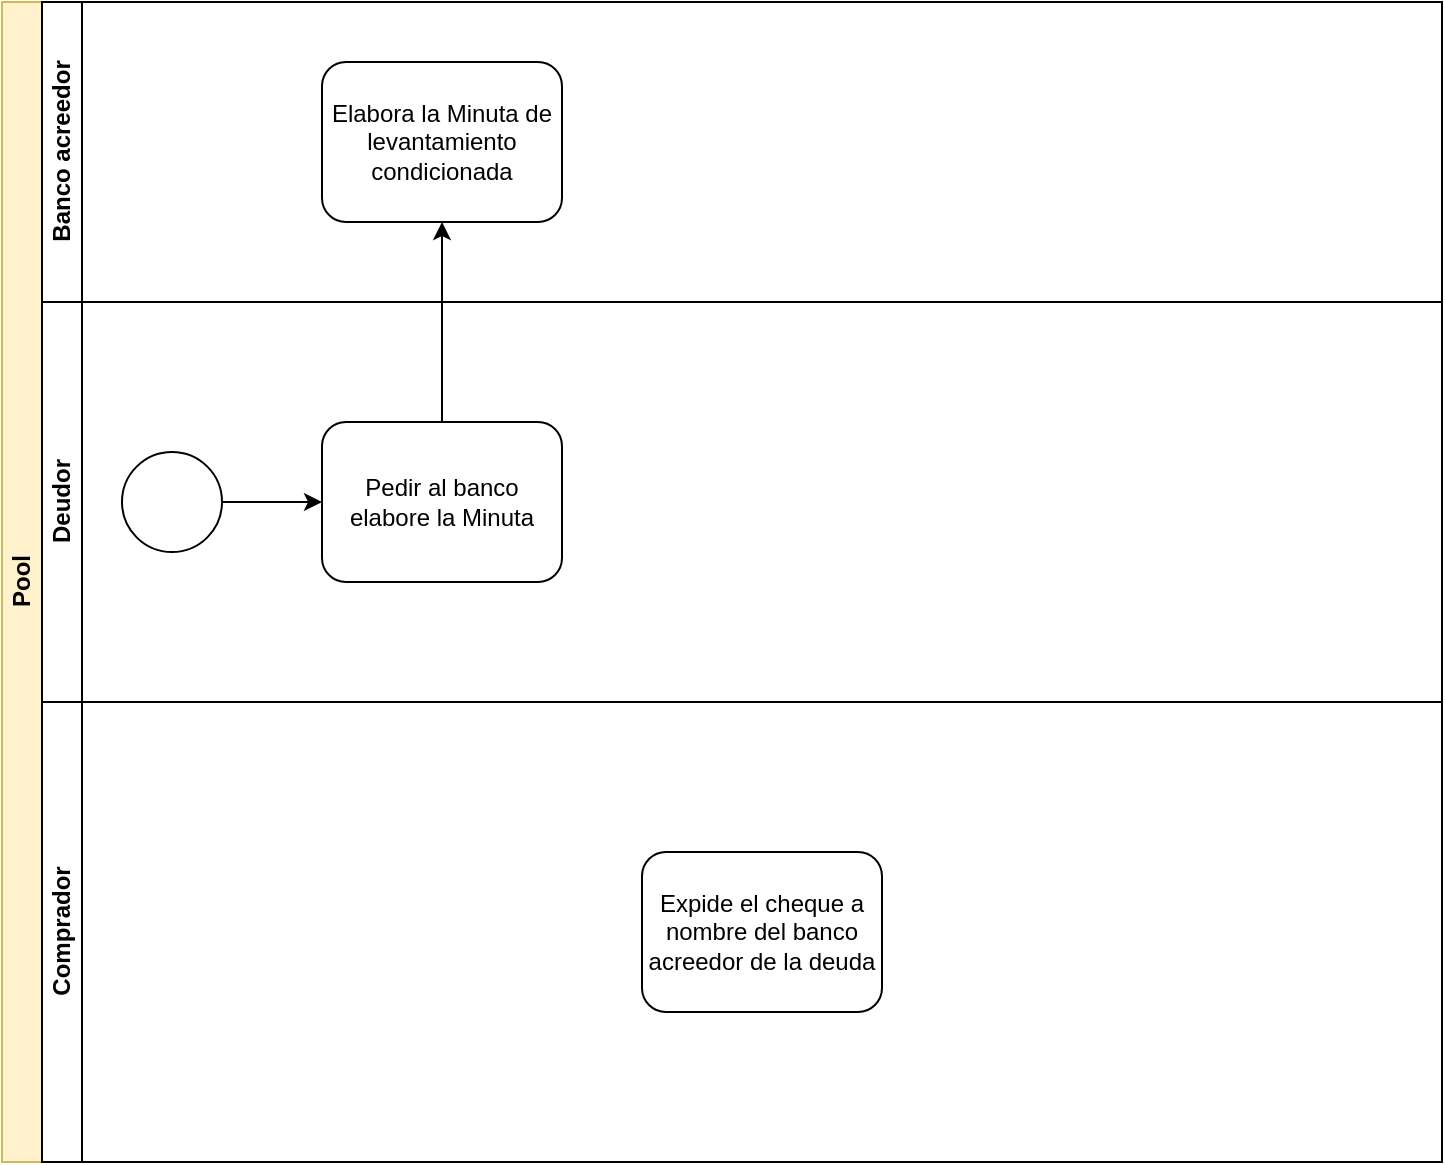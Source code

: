 <mxfile version="13.6.5" type="github">
  <diagram id="Ysm2OHEgLDSRfJR8_UQ7" name="Page-1">
    <mxGraphModel dx="1021" dy="612" grid="1" gridSize="10" guides="1" tooltips="1" connect="1" arrows="1" fold="1" page="1" pageScale="1" pageWidth="827" pageHeight="1169" math="0" shadow="0">
      <root>
        <mxCell id="0" />
        <mxCell id="1" parent="0" />
        <mxCell id="Nd1YAbiusfOEKkZuLC5M-1" value="Pool" style="swimlane;html=1;childLayout=stackLayout;resizeParent=1;resizeParentMax=0;horizontal=0;startSize=20;horizontalStack=0;swimlaneFillColor=none;fillColor=#fff2cc;strokeColor=#d6b656;" vertex="1" parent="1">
          <mxGeometry x="20" y="10" width="720" height="580" as="geometry" />
        </mxCell>
        <mxCell id="Nd1YAbiusfOEKkZuLC5M-2" value="Banco acreedor" style="swimlane;html=1;startSize=20;horizontal=0;" vertex="1" parent="Nd1YAbiusfOEKkZuLC5M-1">
          <mxGeometry x="20" width="700" height="150" as="geometry" />
        </mxCell>
        <mxCell id="Nd1YAbiusfOEKkZuLC5M-10" value="Elabora la Minuta de levantamiento condicionada" style="shape=ext;rounded=1;html=1;whiteSpace=wrap;" vertex="1" parent="Nd1YAbiusfOEKkZuLC5M-2">
          <mxGeometry x="140" y="30" width="120" height="80" as="geometry" />
        </mxCell>
        <mxCell id="Nd1YAbiusfOEKkZuLC5M-3" value="Deudor" style="swimlane;html=1;startSize=20;horizontal=0;" vertex="1" parent="Nd1YAbiusfOEKkZuLC5M-1">
          <mxGeometry x="20" y="150" width="700" height="200" as="geometry" />
        </mxCell>
        <mxCell id="Nd1YAbiusfOEKkZuLC5M-8" style="edgeStyle=orthogonalEdgeStyle;rounded=0;orthogonalLoop=1;jettySize=auto;html=1;" edge="1" parent="Nd1YAbiusfOEKkZuLC5M-3" source="Nd1YAbiusfOEKkZuLC5M-5" target="Nd1YAbiusfOEKkZuLC5M-7">
          <mxGeometry relative="1" as="geometry" />
        </mxCell>
        <mxCell id="Nd1YAbiusfOEKkZuLC5M-5" value="" style="shape=mxgraph.bpmn.shape;html=1;verticalLabelPosition=bottom;labelBackgroundColor=#ffffff;verticalAlign=top;align=center;perimeter=ellipsePerimeter;outlineConnect=0;outline=standard;symbol=general;" vertex="1" parent="Nd1YAbiusfOEKkZuLC5M-3">
          <mxGeometry x="40" y="75" width="50" height="50" as="geometry" />
        </mxCell>
        <mxCell id="Nd1YAbiusfOEKkZuLC5M-7" value="Pedir al banco elabore la Minuta" style="shape=ext;rounded=1;html=1;whiteSpace=wrap;" vertex="1" parent="Nd1YAbiusfOEKkZuLC5M-3">
          <mxGeometry x="140" y="60" width="120" height="80" as="geometry" />
        </mxCell>
        <mxCell id="Nd1YAbiusfOEKkZuLC5M-4" value="Comprador" style="swimlane;html=1;startSize=20;horizontal=0;" vertex="1" parent="Nd1YAbiusfOEKkZuLC5M-1">
          <mxGeometry x="20" y="350" width="700" height="230" as="geometry" />
        </mxCell>
        <mxCell id="Nd1YAbiusfOEKkZuLC5M-13" value="Expide el cheque a nombre del banco acreedor de la deuda" style="shape=ext;rounded=1;html=1;whiteSpace=wrap;" vertex="1" parent="Nd1YAbiusfOEKkZuLC5M-4">
          <mxGeometry x="300" y="75" width="120" height="80" as="geometry" />
        </mxCell>
        <mxCell id="Nd1YAbiusfOEKkZuLC5M-11" style="edgeStyle=orthogonalEdgeStyle;rounded=0;orthogonalLoop=1;jettySize=auto;html=1;entryX=0.5;entryY=1;entryDx=0;entryDy=0;" edge="1" parent="Nd1YAbiusfOEKkZuLC5M-1" source="Nd1YAbiusfOEKkZuLC5M-7" target="Nd1YAbiusfOEKkZuLC5M-10">
          <mxGeometry relative="1" as="geometry" />
        </mxCell>
      </root>
    </mxGraphModel>
  </diagram>
</mxfile>
